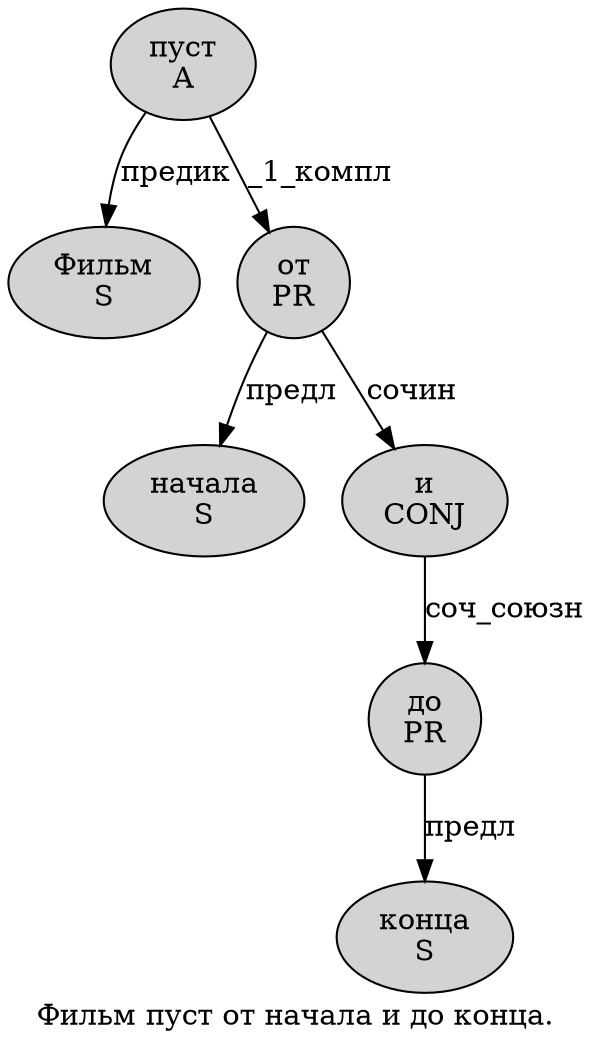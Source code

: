 digraph SENTENCE_4193 {
	graph [label="Фильм пуст от начала и до конца."]
	node [style=filled]
		0 [label="Фильм
S" color="" fillcolor=lightgray penwidth=1 shape=ellipse]
		1 [label="пуст
A" color="" fillcolor=lightgray penwidth=1 shape=ellipse]
		2 [label="от
PR" color="" fillcolor=lightgray penwidth=1 shape=ellipse]
		3 [label="начала
S" color="" fillcolor=lightgray penwidth=1 shape=ellipse]
		4 [label="и
CONJ" color="" fillcolor=lightgray penwidth=1 shape=ellipse]
		5 [label="до
PR" color="" fillcolor=lightgray penwidth=1 shape=ellipse]
		6 [label="конца
S" color="" fillcolor=lightgray penwidth=1 shape=ellipse]
			1 -> 0 [label="предик"]
			1 -> 2 [label="_1_компл"]
			4 -> 5 [label="соч_союзн"]
			5 -> 6 [label="предл"]
			2 -> 3 [label="предл"]
			2 -> 4 [label="сочин"]
}